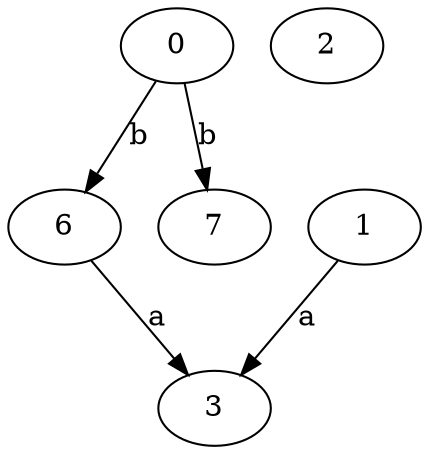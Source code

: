 strict digraph  {
0;
1;
2;
3;
6;
7;
0 -> 6  [label=b];
0 -> 7  [label=b];
1 -> 3  [label=a];
6 -> 3  [label=a];
}
